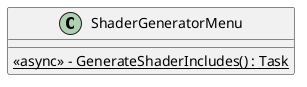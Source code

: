 @startuml
class ShaderGeneratorMenu {
    <<async>> {static} - GenerateShaderIncludes() : Task
}
@enduml
